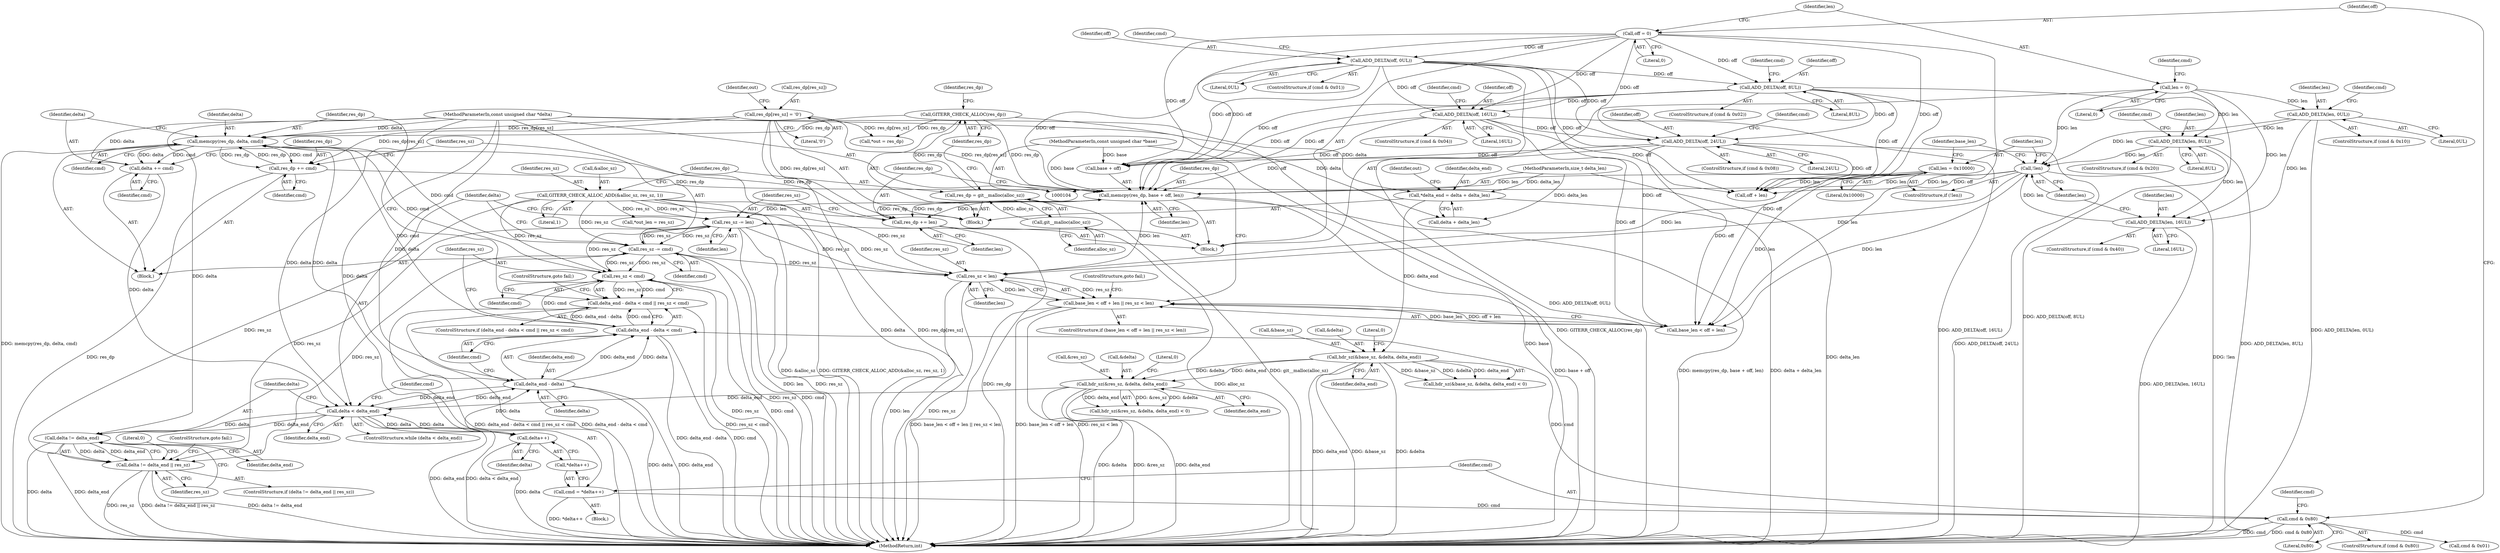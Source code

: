 digraph "0_libgit2_c1577110467b701dcbcf9439ac225ea851b47d22@API" {
"1000307" [label="(Call,memcpy(res_dp, delta, cmd))"];
"1000177" [label="(Call,res_dp[res_sz] = '\0')"];
"1000314" [label="(Call,res_dp += cmd)"];
"1000307" [label="(Call,memcpy(res_dp, delta, cmd))"];
"1000286" [label="(Call,res_dp += len)"];
"1000280" [label="(Call,memcpy(res_dp, base + off, len))"];
"1000175" [label="(Call,GITERR_CHECK_ALLOC(res_dp))"];
"1000171" [label="(Call,res_dp = git__malloc(alloc_sz))"];
"1000173" [label="(Call,git__malloc(alloc_sz))"];
"1000107" [label="(MethodParameterIn,const unsigned char *base)"];
"1000232" [label="(Call,ADD_DELTA(off, 16UL))"];
"1000207" [label="(Call,off = 0)"];
"1000225" [label="(Call,ADD_DELTA(off, 8UL))"];
"1000218" [label="(Call,ADD_DELTA(off, 0UL))"];
"1000239" [label="(Call,ADD_DELTA(off, 24UL))"];
"1000276" [label="(Call,res_sz < len)"];
"1000289" [label="(Call,res_sz -= len)"];
"1000317" [label="(Call,res_sz -= cmd)"];
"1000303" [label="(Call,res_sz < cmd)"];
"1000166" [label="(Call,GITERR_CHECK_ALLOC_ADD(&alloc_sz, res_sz, 1))"];
"1000298" [label="(Call,delta_end - delta < cmd)"];
"1000299" [label="(Call,delta_end - delta)"];
"1000191" [label="(Call,delta < delta_end)"];
"1000311" [label="(Call,delta += cmd)"];
"1000109" [label="(MethodParameterIn,const unsigned char *delta)"];
"1000199" [label="(Call,delta++)"];
"1000152" [label="(Call,hdr_sz(&res_sz, &delta, delta_end))"];
"1000133" [label="(Call,hdr_sz(&base_sz, &delta, delta_end))"];
"1000113" [label="(Call,*delta_end = delta + delta_len)"];
"1000110" [label="(MethodParameterIn,size_t delta_len)"];
"1000202" [label="(Call,cmd & 0x80)"];
"1000196" [label="(Call,cmd = *delta++)"];
"1000264" [label="(Call,!len)"];
"1000253" [label="(Call,ADD_DELTA(len, 8UL))"];
"1000211" [label="(Call,len = 0)"];
"1000246" [label="(Call,ADD_DELTA(len, 0UL))"];
"1000260" [label="(Call,ADD_DELTA(len, 16UL))"];
"1000266" [label="(Call,len = 0x10000)"];
"1000297" [label="(Call,delta_end - delta < cmd || res_sz < cmd)"];
"1000270" [label="(Call,base_len < off + len || res_sz < len)"];
"1000324" [label="(Call,delta != delta_end || res_sz)"];
"1000325" [label="(Call,delta != delta_end)"];
"1000281" [label="(Identifier,res_dp)"];
"1000175" [label="(Call,GITERR_CHECK_ALLOC(res_dp))"];
"1000244" [label="(Identifier,cmd)"];
"1000246" [label="(Call,ADD_DELTA(len, 0UL))"];
"1000249" [label="(ControlStructure,if (cmd & 0x20))"];
"1000228" [label="(ControlStructure,if (cmd & 0x04))"];
"1000296" [label="(ControlStructure,if (delta_end - delta < cmd || res_sz < cmd))"];
"1000272" [label="(Identifier,base_len)"];
"1000282" [label="(Call,base + off)"];
"1000314" [label="(Call,res_dp += cmd)"];
"1000153" [label="(Call,&res_sz)"];
"1000235" [label="(ControlStructure,if (cmd & 0x08))"];
"1000155" [label="(Call,&delta)"];
"1000251" [label="(Identifier,cmd)"];
"1000267" [label="(Identifier,len)"];
"1000300" [label="(Identifier,delta_end)"];
"1000266" [label="(Call,len = 0x10000)"];
"1000177" [label="(Call,res_dp[res_sz] = '\0')"];
"1000258" [label="(Identifier,cmd)"];
"1000317" [label="(Call,res_sz -= cmd)"];
"1000192" [label="(Identifier,delta)"];
"1000216" [label="(Identifier,cmd)"];
"1000239" [label="(Call,ADD_DELTA(off, 24UL))"];
"1000111" [label="(Block,)"];
"1000169" [label="(Identifier,res_sz)"];
"1000331" [label="(Literal,0)"];
"1000280" [label="(Call,memcpy(res_dp, base + off, len))"];
"1000198" [label="(Call,*delta++)"];
"1000297" [label="(Call,delta_end - delta < cmd || res_sz < cmd)"];
"1000276" [label="(Call,res_sz < len)"];
"1000193" [label="(Identifier,delta_end)"];
"1000241" [label="(Literal,24UL)"];
"1000318" [label="(Identifier,res_sz)"];
"1000212" [label="(Identifier,len)"];
"1000328" [label="(Identifier,res_sz)"];
"1000114" [label="(Identifier,delta_end)"];
"1000277" [label="(Identifier,res_sz)"];
"1000166" [label="(Call,GITERR_CHECK_ALLOC_ADD(&alloc_sz, res_sz, 1))"];
"1000181" [label="(Literal,'\0')"];
"1000302" [label="(Identifier,cmd)"];
"1000182" [label="(Call,*out = res_dp)"];
"1000194" [label="(Block,)"];
"1000213" [label="(Literal,0)"];
"1000350" [label="(MethodReturn,int)"];
"1000226" [label="(Identifier,off)"];
"1000242" [label="(ControlStructure,if (cmd & 0x10))"];
"1000265" [label="(Identifier,len)"];
"1000261" [label="(Identifier,len)"];
"1000325" [label="(Call,delta != delta_end)"];
"1000312" [label="(Identifier,delta)"];
"1000203" [label="(Identifier,cmd)"];
"1000176" [label="(Identifier,res_dp)"];
"1000233" [label="(Identifier,off)"];
"1000219" [label="(Identifier,off)"];
"1000232" [label="(Call,ADD_DELTA(off, 16UL))"];
"1000209" [label="(Literal,0)"];
"1000240" [label="(Identifier,off)"];
"1000260" [label="(Call,ADD_DELTA(len, 16UL))"];
"1000134" [label="(Call,&base_sz)"];
"1000298" [label="(Call,delta_end - delta < cmd)"];
"1000220" [label="(Literal,0UL)"];
"1000305" [label="(Identifier,cmd)"];
"1000152" [label="(Call,hdr_sz(&res_sz, &delta, delta_end))"];
"1000207" [label="(Call,off = 0)"];
"1000324" [label="(Call,delta != delta_end || res_sz)"];
"1000199" [label="(Call,delta++)"];
"1000303" [label="(Call,res_sz < cmd)"];
"1000263" [label="(ControlStructure,if (!len))"];
"1000132" [label="(Call,hdr_sz(&base_sz, &delta, delta_end) < 0)"];
"1000158" [label="(Literal,0)"];
"1000214" [label="(ControlStructure,if (cmd & 0x01))"];
"1000204" [label="(Literal,0x80)"];
"1000285" [label="(Identifier,len)"];
"1000295" [label="(Block,)"];
"1000234" [label="(Literal,16UL)"];
"1000191" [label="(Call,delta < delta_end)"];
"1000269" [label="(ControlStructure,if (base_len < off + len || res_sz < len))"];
"1000171" [label="(Call,res_dp = git__malloc(alloc_sz))"];
"1000255" [label="(Literal,8UL)"];
"1000256" [label="(ControlStructure,if (cmd & 0x40))"];
"1000279" [label="(ControlStructure,goto fail;)"];
"1000262" [label="(Literal,16UL)"];
"1000327" [label="(Identifier,delta_end)"];
"1000138" [label="(Identifier,delta_end)"];
"1000237" [label="(Identifier,cmd)"];
"1000268" [label="(Literal,0x10000)"];
"1000323" [label="(ControlStructure,if (delta != delta_end || res_sz))"];
"1000315" [label="(Identifier,res_dp)"];
"1000110" [label="(MethodParameterIn,size_t delta_len)"];
"1000173" [label="(Call,git__malloc(alloc_sz))"];
"1000170" [label="(Literal,1)"];
"1000253" [label="(Call,ADD_DELTA(len, 8UL))"];
"1000270" [label="(Call,base_len < off + len || res_sz < len)"];
"1000308" [label="(Identifier,res_dp)"];
"1000223" [label="(Identifier,cmd)"];
"1000113" [label="(Call,*delta_end = delta + delta_len)"];
"1000151" [label="(Call,hdr_sz(&res_sz, &delta, delta_end) < 0)"];
"1000254" [label="(Identifier,len)"];
"1000311" [label="(Call,delta += cmd)"];
"1000310" [label="(Identifier,cmd)"];
"1000107" [label="(MethodParameterIn,const unsigned char *base)"];
"1000309" [label="(Identifier,delta)"];
"1000202" [label="(Call,cmd & 0x80)"];
"1000287" [label="(Identifier,res_dp)"];
"1000197" [label="(Identifier,cmd)"];
"1000211" [label="(Call,len = 0)"];
"1000326" [label="(Identifier,delta)"];
"1000196" [label="(Call,cmd = *delta++)"];
"1000225" [label="(Call,ADD_DELTA(off, 8UL))"];
"1000304" [label="(Identifier,res_sz)"];
"1000329" [label="(ControlStructure,goto fail;)"];
"1000167" [label="(Call,&alloc_sz)"];
"1000248" [label="(Literal,0UL)"];
"1000307" [label="(Call,memcpy(res_dp, delta, cmd))"];
"1000286" [label="(Call,res_dp += len)"];
"1000289" [label="(Call,res_sz -= len)"];
"1000299" [label="(Call,delta_end - delta)"];
"1000291" [label="(Identifier,len)"];
"1000109" [label="(MethodParameterIn,const unsigned char *delta)"];
"1000190" [label="(ControlStructure,while (delta < delta_end))"];
"1000124" [label="(Identifier,out)"];
"1000157" [label="(Identifier,delta_end)"];
"1000294" [label="(Identifier,cmd)"];
"1000200" [label="(Identifier,delta)"];
"1000316" [label="(Identifier,cmd)"];
"1000115" [label="(Call,delta + delta_len)"];
"1000273" [label="(Call,off + len)"];
"1000227" [label="(Literal,8UL)"];
"1000186" [label="(Call,*out_len = res_sz)"];
"1000136" [label="(Call,&delta)"];
"1000319" [label="(Identifier,cmd)"];
"1000301" [label="(Identifier,delta)"];
"1000174" [label="(Identifier,alloc_sz)"];
"1000290" [label="(Identifier,res_sz)"];
"1000133" [label="(Call,hdr_sz(&base_sz, &delta, delta_end))"];
"1000221" [label="(ControlStructure,if (cmd & 0x02))"];
"1000230" [label="(Identifier,cmd)"];
"1000313" [label="(Identifier,cmd)"];
"1000184" [label="(Identifier,out)"];
"1000271" [label="(Call,base_len < off + len)"];
"1000178" [label="(Call,res_dp[res_sz])"];
"1000201" [label="(ControlStructure,if (cmd & 0x80))"];
"1000306" [label="(ControlStructure,goto fail;)"];
"1000139" [label="(Literal,0)"];
"1000247" [label="(Identifier,len)"];
"1000288" [label="(Identifier,len)"];
"1000264" [label="(Call,!len)"];
"1000278" [label="(Identifier,len)"];
"1000208" [label="(Identifier,off)"];
"1000218" [label="(Call,ADD_DELTA(off, 0UL))"];
"1000179" [label="(Identifier,res_dp)"];
"1000205" [label="(Block,)"];
"1000172" [label="(Identifier,res_dp)"];
"1000215" [label="(Call,cmd & 0x01)"];
"1000307" -> "1000295"  [label="AST: "];
"1000307" -> "1000310"  [label="CFG: "];
"1000308" -> "1000307"  [label="AST: "];
"1000309" -> "1000307"  [label="AST: "];
"1000310" -> "1000307"  [label="AST: "];
"1000312" -> "1000307"  [label="CFG: "];
"1000307" -> "1000350"  [label="DDG: memcpy(res_dp, delta, cmd)"];
"1000177" -> "1000307"  [label="DDG: res_dp[res_sz]"];
"1000314" -> "1000307"  [label="DDG: res_dp"];
"1000286" -> "1000307"  [label="DDG: res_dp"];
"1000175" -> "1000307"  [label="DDG: res_dp"];
"1000299" -> "1000307"  [label="DDG: delta"];
"1000109" -> "1000307"  [label="DDG: delta"];
"1000303" -> "1000307"  [label="DDG: cmd"];
"1000298" -> "1000307"  [label="DDG: cmd"];
"1000307" -> "1000311"  [label="DDG: cmd"];
"1000307" -> "1000311"  [label="DDG: delta"];
"1000307" -> "1000314"  [label="DDG: cmd"];
"1000307" -> "1000314"  [label="DDG: res_dp"];
"1000307" -> "1000317"  [label="DDG: cmd"];
"1000177" -> "1000111"  [label="AST: "];
"1000177" -> "1000181"  [label="CFG: "];
"1000178" -> "1000177"  [label="AST: "];
"1000181" -> "1000177"  [label="AST: "];
"1000184" -> "1000177"  [label="CFG: "];
"1000177" -> "1000350"  [label="DDG: res_dp[res_sz]"];
"1000177" -> "1000182"  [label="DDG: res_dp[res_sz]"];
"1000177" -> "1000280"  [label="DDG: res_dp[res_sz]"];
"1000177" -> "1000286"  [label="DDG: res_dp[res_sz]"];
"1000177" -> "1000314"  [label="DDG: res_dp[res_sz]"];
"1000314" -> "1000295"  [label="AST: "];
"1000314" -> "1000316"  [label="CFG: "];
"1000315" -> "1000314"  [label="AST: "];
"1000316" -> "1000314"  [label="AST: "];
"1000318" -> "1000314"  [label="CFG: "];
"1000314" -> "1000350"  [label="DDG: res_dp"];
"1000314" -> "1000280"  [label="DDG: res_dp"];
"1000286" -> "1000205"  [label="AST: "];
"1000286" -> "1000288"  [label="CFG: "];
"1000287" -> "1000286"  [label="AST: "];
"1000288" -> "1000286"  [label="AST: "];
"1000290" -> "1000286"  [label="CFG: "];
"1000286" -> "1000350"  [label="DDG: res_dp"];
"1000286" -> "1000280"  [label="DDG: res_dp"];
"1000280" -> "1000286"  [label="DDG: len"];
"1000280" -> "1000286"  [label="DDG: res_dp"];
"1000280" -> "1000205"  [label="AST: "];
"1000280" -> "1000285"  [label="CFG: "];
"1000281" -> "1000280"  [label="AST: "];
"1000282" -> "1000280"  [label="AST: "];
"1000285" -> "1000280"  [label="AST: "];
"1000287" -> "1000280"  [label="CFG: "];
"1000280" -> "1000350"  [label="DDG: base + off"];
"1000280" -> "1000350"  [label="DDG: memcpy(res_dp, base + off, len)"];
"1000175" -> "1000280"  [label="DDG: res_dp"];
"1000107" -> "1000280"  [label="DDG: base"];
"1000232" -> "1000280"  [label="DDG: off"];
"1000239" -> "1000280"  [label="DDG: off"];
"1000207" -> "1000280"  [label="DDG: off"];
"1000225" -> "1000280"  [label="DDG: off"];
"1000218" -> "1000280"  [label="DDG: off"];
"1000276" -> "1000280"  [label="DDG: len"];
"1000264" -> "1000280"  [label="DDG: len"];
"1000266" -> "1000280"  [label="DDG: len"];
"1000280" -> "1000289"  [label="DDG: len"];
"1000175" -> "1000111"  [label="AST: "];
"1000175" -> "1000176"  [label="CFG: "];
"1000176" -> "1000175"  [label="AST: "];
"1000179" -> "1000175"  [label="CFG: "];
"1000175" -> "1000350"  [label="DDG: GITERR_CHECK_ALLOC(res_dp)"];
"1000171" -> "1000175"  [label="DDG: res_dp"];
"1000175" -> "1000182"  [label="DDG: res_dp"];
"1000171" -> "1000111"  [label="AST: "];
"1000171" -> "1000173"  [label="CFG: "];
"1000172" -> "1000171"  [label="AST: "];
"1000173" -> "1000171"  [label="AST: "];
"1000176" -> "1000171"  [label="CFG: "];
"1000171" -> "1000350"  [label="DDG: git__malloc(alloc_sz)"];
"1000173" -> "1000171"  [label="DDG: alloc_sz"];
"1000173" -> "1000174"  [label="CFG: "];
"1000174" -> "1000173"  [label="AST: "];
"1000173" -> "1000350"  [label="DDG: alloc_sz"];
"1000107" -> "1000104"  [label="AST: "];
"1000107" -> "1000350"  [label="DDG: base"];
"1000107" -> "1000282"  [label="DDG: base"];
"1000232" -> "1000228"  [label="AST: "];
"1000232" -> "1000234"  [label="CFG: "];
"1000233" -> "1000232"  [label="AST: "];
"1000234" -> "1000232"  [label="AST: "];
"1000237" -> "1000232"  [label="CFG: "];
"1000232" -> "1000350"  [label="DDG: ADD_DELTA(off, 16UL)"];
"1000207" -> "1000232"  [label="DDG: off"];
"1000225" -> "1000232"  [label="DDG: off"];
"1000218" -> "1000232"  [label="DDG: off"];
"1000232" -> "1000239"  [label="DDG: off"];
"1000232" -> "1000271"  [label="DDG: off"];
"1000232" -> "1000273"  [label="DDG: off"];
"1000232" -> "1000282"  [label="DDG: off"];
"1000207" -> "1000205"  [label="AST: "];
"1000207" -> "1000209"  [label="CFG: "];
"1000208" -> "1000207"  [label="AST: "];
"1000209" -> "1000207"  [label="AST: "];
"1000212" -> "1000207"  [label="CFG: "];
"1000207" -> "1000218"  [label="DDG: off"];
"1000207" -> "1000225"  [label="DDG: off"];
"1000207" -> "1000239"  [label="DDG: off"];
"1000207" -> "1000271"  [label="DDG: off"];
"1000207" -> "1000273"  [label="DDG: off"];
"1000207" -> "1000282"  [label="DDG: off"];
"1000225" -> "1000221"  [label="AST: "];
"1000225" -> "1000227"  [label="CFG: "];
"1000226" -> "1000225"  [label="AST: "];
"1000227" -> "1000225"  [label="AST: "];
"1000230" -> "1000225"  [label="CFG: "];
"1000225" -> "1000350"  [label="DDG: ADD_DELTA(off, 8UL)"];
"1000218" -> "1000225"  [label="DDG: off"];
"1000225" -> "1000239"  [label="DDG: off"];
"1000225" -> "1000271"  [label="DDG: off"];
"1000225" -> "1000273"  [label="DDG: off"];
"1000225" -> "1000282"  [label="DDG: off"];
"1000218" -> "1000214"  [label="AST: "];
"1000218" -> "1000220"  [label="CFG: "];
"1000219" -> "1000218"  [label="AST: "];
"1000220" -> "1000218"  [label="AST: "];
"1000223" -> "1000218"  [label="CFG: "];
"1000218" -> "1000350"  [label="DDG: ADD_DELTA(off, 0UL)"];
"1000218" -> "1000239"  [label="DDG: off"];
"1000218" -> "1000271"  [label="DDG: off"];
"1000218" -> "1000273"  [label="DDG: off"];
"1000218" -> "1000282"  [label="DDG: off"];
"1000239" -> "1000235"  [label="AST: "];
"1000239" -> "1000241"  [label="CFG: "];
"1000240" -> "1000239"  [label="AST: "];
"1000241" -> "1000239"  [label="AST: "];
"1000244" -> "1000239"  [label="CFG: "];
"1000239" -> "1000350"  [label="DDG: ADD_DELTA(off, 24UL)"];
"1000239" -> "1000271"  [label="DDG: off"];
"1000239" -> "1000273"  [label="DDG: off"];
"1000239" -> "1000282"  [label="DDG: off"];
"1000276" -> "1000270"  [label="AST: "];
"1000276" -> "1000278"  [label="CFG: "];
"1000277" -> "1000276"  [label="AST: "];
"1000278" -> "1000276"  [label="AST: "];
"1000270" -> "1000276"  [label="CFG: "];
"1000276" -> "1000350"  [label="DDG: len"];
"1000276" -> "1000350"  [label="DDG: res_sz"];
"1000276" -> "1000270"  [label="DDG: res_sz"];
"1000276" -> "1000270"  [label="DDG: len"];
"1000289" -> "1000276"  [label="DDG: res_sz"];
"1000317" -> "1000276"  [label="DDG: res_sz"];
"1000166" -> "1000276"  [label="DDG: res_sz"];
"1000264" -> "1000276"  [label="DDG: len"];
"1000266" -> "1000276"  [label="DDG: len"];
"1000276" -> "1000289"  [label="DDG: res_sz"];
"1000289" -> "1000205"  [label="AST: "];
"1000289" -> "1000291"  [label="CFG: "];
"1000290" -> "1000289"  [label="AST: "];
"1000291" -> "1000289"  [label="AST: "];
"1000192" -> "1000289"  [label="CFG: "];
"1000289" -> "1000350"  [label="DDG: len"];
"1000289" -> "1000350"  [label="DDG: res_sz"];
"1000317" -> "1000289"  [label="DDG: res_sz"];
"1000166" -> "1000289"  [label="DDG: res_sz"];
"1000289" -> "1000303"  [label="DDG: res_sz"];
"1000289" -> "1000317"  [label="DDG: res_sz"];
"1000289" -> "1000324"  [label="DDG: res_sz"];
"1000317" -> "1000295"  [label="AST: "];
"1000317" -> "1000319"  [label="CFG: "];
"1000318" -> "1000317"  [label="AST: "];
"1000319" -> "1000317"  [label="AST: "];
"1000192" -> "1000317"  [label="CFG: "];
"1000317" -> "1000350"  [label="DDG: res_sz"];
"1000317" -> "1000350"  [label="DDG: cmd"];
"1000317" -> "1000303"  [label="DDG: res_sz"];
"1000303" -> "1000317"  [label="DDG: res_sz"];
"1000166" -> "1000317"  [label="DDG: res_sz"];
"1000317" -> "1000324"  [label="DDG: res_sz"];
"1000303" -> "1000297"  [label="AST: "];
"1000303" -> "1000305"  [label="CFG: "];
"1000304" -> "1000303"  [label="AST: "];
"1000305" -> "1000303"  [label="AST: "];
"1000297" -> "1000303"  [label="CFG: "];
"1000303" -> "1000350"  [label="DDG: res_sz"];
"1000303" -> "1000350"  [label="DDG: cmd"];
"1000303" -> "1000297"  [label="DDG: res_sz"];
"1000303" -> "1000297"  [label="DDG: cmd"];
"1000166" -> "1000303"  [label="DDG: res_sz"];
"1000298" -> "1000303"  [label="DDG: cmd"];
"1000166" -> "1000111"  [label="AST: "];
"1000166" -> "1000170"  [label="CFG: "];
"1000167" -> "1000166"  [label="AST: "];
"1000169" -> "1000166"  [label="AST: "];
"1000170" -> "1000166"  [label="AST: "];
"1000172" -> "1000166"  [label="CFG: "];
"1000166" -> "1000350"  [label="DDG: GITERR_CHECK_ALLOC_ADD(&alloc_sz, res_sz, 1)"];
"1000166" -> "1000350"  [label="DDG: &alloc_sz"];
"1000166" -> "1000186"  [label="DDG: res_sz"];
"1000166" -> "1000324"  [label="DDG: res_sz"];
"1000298" -> "1000297"  [label="AST: "];
"1000298" -> "1000302"  [label="CFG: "];
"1000299" -> "1000298"  [label="AST: "];
"1000302" -> "1000298"  [label="AST: "];
"1000304" -> "1000298"  [label="CFG: "];
"1000297" -> "1000298"  [label="CFG: "];
"1000298" -> "1000350"  [label="DDG: delta_end - delta"];
"1000298" -> "1000350"  [label="DDG: cmd"];
"1000298" -> "1000297"  [label="DDG: delta_end - delta"];
"1000298" -> "1000297"  [label="DDG: cmd"];
"1000299" -> "1000298"  [label="DDG: delta_end"];
"1000299" -> "1000298"  [label="DDG: delta"];
"1000202" -> "1000298"  [label="DDG: cmd"];
"1000299" -> "1000301"  [label="CFG: "];
"1000300" -> "1000299"  [label="AST: "];
"1000301" -> "1000299"  [label="AST: "];
"1000302" -> "1000299"  [label="CFG: "];
"1000299" -> "1000350"  [label="DDG: delta"];
"1000299" -> "1000350"  [label="DDG: delta_end"];
"1000299" -> "1000191"  [label="DDG: delta_end"];
"1000191" -> "1000299"  [label="DDG: delta_end"];
"1000199" -> "1000299"  [label="DDG: delta"];
"1000109" -> "1000299"  [label="DDG: delta"];
"1000191" -> "1000190"  [label="AST: "];
"1000191" -> "1000193"  [label="CFG: "];
"1000192" -> "1000191"  [label="AST: "];
"1000193" -> "1000191"  [label="AST: "];
"1000197" -> "1000191"  [label="CFG: "];
"1000326" -> "1000191"  [label="CFG: "];
"1000191" -> "1000350"  [label="DDG: delta < delta_end"];
"1000191" -> "1000350"  [label="DDG: delta_end"];
"1000311" -> "1000191"  [label="DDG: delta"];
"1000199" -> "1000191"  [label="DDG: delta"];
"1000109" -> "1000191"  [label="DDG: delta"];
"1000152" -> "1000191"  [label="DDG: delta_end"];
"1000191" -> "1000199"  [label="DDG: delta"];
"1000191" -> "1000325"  [label="DDG: delta"];
"1000191" -> "1000325"  [label="DDG: delta_end"];
"1000311" -> "1000295"  [label="AST: "];
"1000311" -> "1000313"  [label="CFG: "];
"1000312" -> "1000311"  [label="AST: "];
"1000313" -> "1000311"  [label="AST: "];
"1000315" -> "1000311"  [label="CFG: "];
"1000109" -> "1000311"  [label="DDG: delta"];
"1000109" -> "1000104"  [label="AST: "];
"1000109" -> "1000350"  [label="DDG: delta"];
"1000109" -> "1000113"  [label="DDG: delta"];
"1000109" -> "1000115"  [label="DDG: delta"];
"1000109" -> "1000199"  [label="DDG: delta"];
"1000109" -> "1000325"  [label="DDG: delta"];
"1000199" -> "1000198"  [label="AST: "];
"1000199" -> "1000200"  [label="CFG: "];
"1000200" -> "1000199"  [label="AST: "];
"1000198" -> "1000199"  [label="CFG: "];
"1000199" -> "1000350"  [label="DDG: delta"];
"1000152" -> "1000151"  [label="AST: "];
"1000152" -> "1000157"  [label="CFG: "];
"1000153" -> "1000152"  [label="AST: "];
"1000155" -> "1000152"  [label="AST: "];
"1000157" -> "1000152"  [label="AST: "];
"1000158" -> "1000152"  [label="CFG: "];
"1000152" -> "1000350"  [label="DDG: delta_end"];
"1000152" -> "1000350"  [label="DDG: &delta"];
"1000152" -> "1000350"  [label="DDG: &res_sz"];
"1000152" -> "1000151"  [label="DDG: &res_sz"];
"1000152" -> "1000151"  [label="DDG: &delta"];
"1000152" -> "1000151"  [label="DDG: delta_end"];
"1000133" -> "1000152"  [label="DDG: &delta"];
"1000133" -> "1000152"  [label="DDG: delta_end"];
"1000133" -> "1000132"  [label="AST: "];
"1000133" -> "1000138"  [label="CFG: "];
"1000134" -> "1000133"  [label="AST: "];
"1000136" -> "1000133"  [label="AST: "];
"1000138" -> "1000133"  [label="AST: "];
"1000139" -> "1000133"  [label="CFG: "];
"1000133" -> "1000350"  [label="DDG: &base_sz"];
"1000133" -> "1000350"  [label="DDG: &delta"];
"1000133" -> "1000350"  [label="DDG: delta_end"];
"1000133" -> "1000132"  [label="DDG: &base_sz"];
"1000133" -> "1000132"  [label="DDG: &delta"];
"1000133" -> "1000132"  [label="DDG: delta_end"];
"1000113" -> "1000133"  [label="DDG: delta_end"];
"1000113" -> "1000111"  [label="AST: "];
"1000113" -> "1000115"  [label="CFG: "];
"1000114" -> "1000113"  [label="AST: "];
"1000115" -> "1000113"  [label="AST: "];
"1000124" -> "1000113"  [label="CFG: "];
"1000113" -> "1000350"  [label="DDG: delta + delta_len"];
"1000110" -> "1000113"  [label="DDG: delta_len"];
"1000110" -> "1000104"  [label="AST: "];
"1000110" -> "1000350"  [label="DDG: delta_len"];
"1000110" -> "1000115"  [label="DDG: delta_len"];
"1000202" -> "1000201"  [label="AST: "];
"1000202" -> "1000204"  [label="CFG: "];
"1000203" -> "1000202"  [label="AST: "];
"1000204" -> "1000202"  [label="AST: "];
"1000208" -> "1000202"  [label="CFG: "];
"1000294" -> "1000202"  [label="CFG: "];
"1000202" -> "1000350"  [label="DDG: cmd"];
"1000202" -> "1000350"  [label="DDG: cmd & 0x80"];
"1000196" -> "1000202"  [label="DDG: cmd"];
"1000202" -> "1000215"  [label="DDG: cmd"];
"1000196" -> "1000194"  [label="AST: "];
"1000196" -> "1000198"  [label="CFG: "];
"1000197" -> "1000196"  [label="AST: "];
"1000198" -> "1000196"  [label="AST: "];
"1000203" -> "1000196"  [label="CFG: "];
"1000196" -> "1000350"  [label="DDG: *delta++"];
"1000264" -> "1000263"  [label="AST: "];
"1000264" -> "1000265"  [label="CFG: "];
"1000265" -> "1000264"  [label="AST: "];
"1000267" -> "1000264"  [label="CFG: "];
"1000272" -> "1000264"  [label="CFG: "];
"1000264" -> "1000350"  [label="DDG: !len"];
"1000253" -> "1000264"  [label="DDG: len"];
"1000211" -> "1000264"  [label="DDG: len"];
"1000260" -> "1000264"  [label="DDG: len"];
"1000246" -> "1000264"  [label="DDG: len"];
"1000264" -> "1000271"  [label="DDG: len"];
"1000264" -> "1000273"  [label="DDG: len"];
"1000253" -> "1000249"  [label="AST: "];
"1000253" -> "1000255"  [label="CFG: "];
"1000254" -> "1000253"  [label="AST: "];
"1000255" -> "1000253"  [label="AST: "];
"1000258" -> "1000253"  [label="CFG: "];
"1000253" -> "1000350"  [label="DDG: ADD_DELTA(len, 8UL)"];
"1000211" -> "1000253"  [label="DDG: len"];
"1000246" -> "1000253"  [label="DDG: len"];
"1000253" -> "1000260"  [label="DDG: len"];
"1000211" -> "1000205"  [label="AST: "];
"1000211" -> "1000213"  [label="CFG: "];
"1000212" -> "1000211"  [label="AST: "];
"1000213" -> "1000211"  [label="AST: "];
"1000216" -> "1000211"  [label="CFG: "];
"1000211" -> "1000246"  [label="DDG: len"];
"1000211" -> "1000260"  [label="DDG: len"];
"1000246" -> "1000242"  [label="AST: "];
"1000246" -> "1000248"  [label="CFG: "];
"1000247" -> "1000246"  [label="AST: "];
"1000248" -> "1000246"  [label="AST: "];
"1000251" -> "1000246"  [label="CFG: "];
"1000246" -> "1000350"  [label="DDG: ADD_DELTA(len, 0UL)"];
"1000246" -> "1000260"  [label="DDG: len"];
"1000260" -> "1000256"  [label="AST: "];
"1000260" -> "1000262"  [label="CFG: "];
"1000261" -> "1000260"  [label="AST: "];
"1000262" -> "1000260"  [label="AST: "];
"1000265" -> "1000260"  [label="CFG: "];
"1000260" -> "1000350"  [label="DDG: ADD_DELTA(len, 16UL)"];
"1000266" -> "1000263"  [label="AST: "];
"1000266" -> "1000268"  [label="CFG: "];
"1000267" -> "1000266"  [label="AST: "];
"1000268" -> "1000266"  [label="AST: "];
"1000272" -> "1000266"  [label="CFG: "];
"1000266" -> "1000271"  [label="DDG: len"];
"1000266" -> "1000273"  [label="DDG: len"];
"1000297" -> "1000296"  [label="AST: "];
"1000306" -> "1000297"  [label="CFG: "];
"1000308" -> "1000297"  [label="CFG: "];
"1000297" -> "1000350"  [label="DDG: res_sz < cmd"];
"1000297" -> "1000350"  [label="DDG: delta_end - delta < cmd || res_sz < cmd"];
"1000297" -> "1000350"  [label="DDG: delta_end - delta < cmd"];
"1000270" -> "1000269"  [label="AST: "];
"1000270" -> "1000271"  [label="CFG: "];
"1000271" -> "1000270"  [label="AST: "];
"1000279" -> "1000270"  [label="CFG: "];
"1000281" -> "1000270"  [label="CFG: "];
"1000270" -> "1000350"  [label="DDG: res_sz < len"];
"1000270" -> "1000350"  [label="DDG: base_len < off + len || res_sz < len"];
"1000270" -> "1000350"  [label="DDG: base_len < off + len"];
"1000271" -> "1000270"  [label="DDG: base_len"];
"1000271" -> "1000270"  [label="DDG: off + len"];
"1000324" -> "1000323"  [label="AST: "];
"1000324" -> "1000325"  [label="CFG: "];
"1000324" -> "1000328"  [label="CFG: "];
"1000325" -> "1000324"  [label="AST: "];
"1000328" -> "1000324"  [label="AST: "];
"1000329" -> "1000324"  [label="CFG: "];
"1000331" -> "1000324"  [label="CFG: "];
"1000324" -> "1000350"  [label="DDG: res_sz"];
"1000324" -> "1000350"  [label="DDG: delta != delta_end || res_sz"];
"1000324" -> "1000350"  [label="DDG: delta != delta_end"];
"1000325" -> "1000324"  [label="DDG: delta"];
"1000325" -> "1000324"  [label="DDG: delta_end"];
"1000325" -> "1000327"  [label="CFG: "];
"1000326" -> "1000325"  [label="AST: "];
"1000327" -> "1000325"  [label="AST: "];
"1000328" -> "1000325"  [label="CFG: "];
"1000325" -> "1000350"  [label="DDG: delta"];
"1000325" -> "1000350"  [label="DDG: delta_end"];
}
